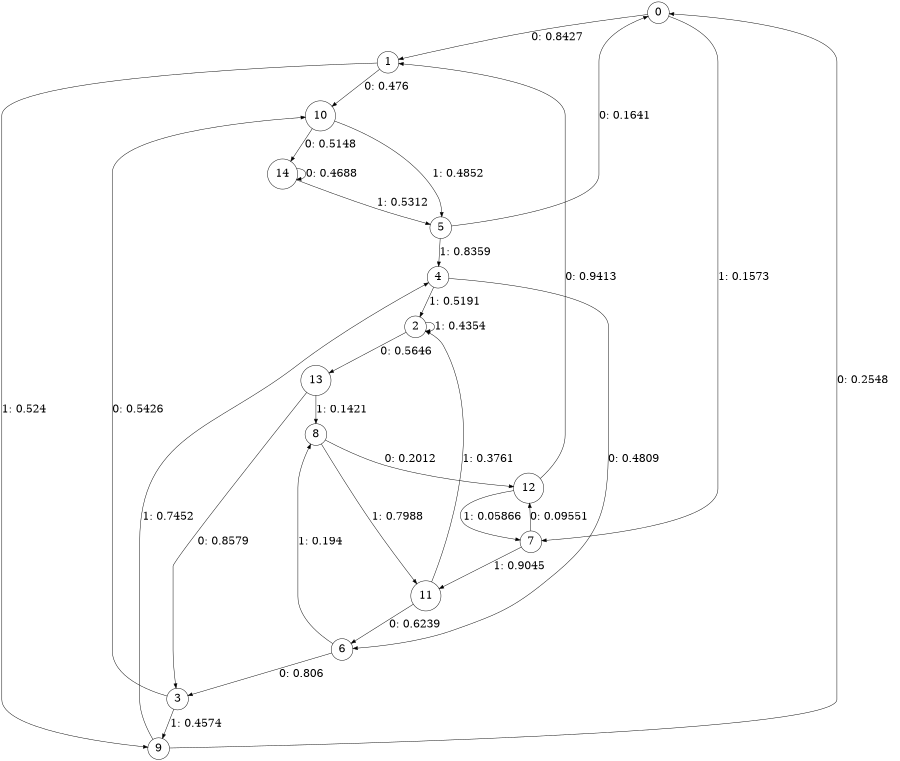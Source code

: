 digraph "ch5randomL4" {
size = "6,8.5";
ratio = "fill";
node [shape = circle];
node [fontsize = 24];
edge [fontsize = 24];
0 -> 1 [label = "0: 0.8427   "];
0 -> 7 [label = "1: 0.1573   "];
1 -> 10 [label = "0: 0.476    "];
1 -> 9 [label = "1: 0.524    "];
2 -> 13 [label = "0: 0.5646   "];
2 -> 2 [label = "1: 0.4354   "];
3 -> 10 [label = "0: 0.5426   "];
3 -> 9 [label = "1: 0.4574   "];
4 -> 6 [label = "0: 0.4809   "];
4 -> 2 [label = "1: 0.5191   "];
5 -> 0 [label = "0: 0.1641   "];
5 -> 4 [label = "1: 0.8359   "];
6 -> 3 [label = "0: 0.806    "];
6 -> 8 [label = "1: 0.194    "];
7 -> 12 [label = "0: 0.09551  "];
7 -> 11 [label = "1: 0.9045   "];
8 -> 12 [label = "0: 0.2012   "];
8 -> 11 [label = "1: 0.7988   "];
9 -> 0 [label = "0: 0.2548   "];
9 -> 4 [label = "1: 0.7452   "];
10 -> 14 [label = "0: 0.5148   "];
10 -> 5 [label = "1: 0.4852   "];
11 -> 6 [label = "0: 0.6239   "];
11 -> 2 [label = "1: 0.3761   "];
12 -> 1 [label = "0: 0.9413   "];
12 -> 7 [label = "1: 0.05866  "];
13 -> 3 [label = "0: 0.8579   "];
13 -> 8 [label = "1: 0.1421   "];
14 -> 14 [label = "0: 0.4688   "];
14 -> 5 [label = "1: 0.5312   "];
}